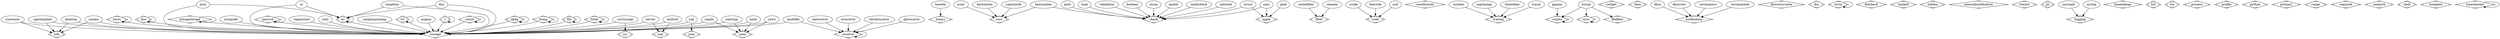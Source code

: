 strict digraph G {
	splines = true;
	storage [shape=Mdiamond];
	augeas -> storage;
	binary [shape=Mdiamond];
	base64 -> binary;
	resolver [shape=Mdiamond];
	blockresolver -> resolver;
	check [shape=Mdiamond];
	boolean -> check;
	storage [shape=Mdiamond];
	c -> storage;
	c [shape=Mdiamond];
	c -> c;
	filter [shape=Mdiamond];
	cachefilter -> filter;
	storage [shape=Mdiamond];
	camel -> storage;
	camel [shape=Mdiamond];
	camel -> camel;
	code [shape=Mdiamond];
	ccode -> code;
	conditionals [shape=Mdiamond];
	storage [shape=Mdiamond];
	constants -> storage;
	info [shape=Mdiamond];
	constants -> info;
	tracing [shape=Mdiamond];
	counter -> tracing;
	storage [shape=Mdiamond];
	cpptemplate -> storage;
	info [shape=Mdiamond];
	cpptemplate -> info;
	crypto [shape=Mdiamond];
	crypto -> crypto;
	storage [shape=Mdiamond];
	csvstorage -> storage;
	csv [shape=Mdiamond];
	csvstorage -> csv;
	curlget [shape=Mdiamond];
	date [shape=Mdiamond];
	notification [shape=Mdiamond];
	dbus -> notification;
	notification [shape=Mdiamond];
	dbusrecv -> notification;
	storage [shape=Mdiamond];
	desktop -> storage;
	info [shape=Mdiamond];
	desktop -> info;
	storage [shape=Mdiamond];
	dini -> storage;
	ini [shape=Mdiamond];
	dini -> ini;
	directoryvalue [shape=Mdiamond];
	doc [shape=Mdiamond];
	storage [shape=Mdiamond];
	dpkg -> storage;
	dpkg [shape=Mdiamond];
	dpkg -> dpkg;
	storage [shape=Mdiamond];
	dump -> storage;
	dump [shape=Mdiamond];
	dump -> dump;
	check [shape=Mdiamond];
	enum -> check;
	error [shape=Mdiamond];
	error -> error;
	sync [shape=Mdiamond];
	fcrypt -> sync;
	filefilter [shape=Mdiamond];
	fcrypt -> filefilter;
	crypto [shape=Mdiamond];
	fcrypt -> crypto;
	storage [shape=Mdiamond];
	file -> storage;
	file [shape=Mdiamond];
	file -> file;
	filecheck [shape=Mdiamond];
	storage [shape=Mdiamond];
	fstab -> storage;
	fstab [shape=Mdiamond];
	fstab -> fstab;
	resolver [shape=Mdiamond];
	gitresolver -> resolver;
	apply [shape=Mdiamond];
	glob -> apply;
	crypto [shape=Mdiamond];
	gpgme -> crypto;
	haskell [shape=Mdiamond];
	code [shape=Mdiamond];
	hexcode -> code;
	conv [shape=Mdiamond];
	hexnumber -> conv;
	check [shape=Mdiamond];
	hexnumber -> check;
	hidden [shape=Mdiamond];
	storage [shape=Mdiamond];
	hosts -> storage;
	hosts [shape=Mdiamond];
	hosts -> hosts;
	conv [shape=Mdiamond];
	iconv -> conv;
	storage [shape=Mdiamond];
	ini -> storage;
	ini [shape=Mdiamond];
	ini -> ini;
	internalnotification [shape=Mdiamond];
	check [shape=Mdiamond];
	ipaddr -> check;
	iterate [shape=Mdiamond];
	jni [shape=Mdiamond];
	logging [shape=Mdiamond];
	journald -> logging;
	conv [shape=Mdiamond];
	keytometa -> conv;
	storage [shape=Mdiamond];
	line -> storage;
	line [shape=Mdiamond];
	line -> line;
	lineendings [shape=Mdiamond];
	list [shape=Mdiamond];
	tracing [shape=Mdiamond];
	logchange -> tracing;
	lua [shape=Mdiamond];
	check [shape=Mdiamond];
	mathcheck -> check;
	storage [shape=Mdiamond];
	mini -> storage;
	ini [shape=Mdiamond];
	mini -> ini;
	storage [shape=Mdiamond];
	mmapstorage -> storage;
	mmapstorage [shape=Mdiamond];
	mmapstorage -> mmapstorage;
	storage [shape=Mdiamond];
	mozprefs -> storage;
	resolver [shape=Mdiamond];
	multifile -> resolver;
	storage [shape=Mdiamond];
	multifile -> storage;
	check [shape=Mdiamond];
	network -> check;
	storage [shape=Mdiamond];
	ni -> storage;
	ini [shape=Mdiamond];
	ni -> ini;
	resolver [shape=Mdiamond];
	noresolver -> resolver;
	code [shape=Mdiamond];
	null -> code;
	storage [shape=Mdiamond];
	passwd -> storage;
	passwd [shape=Mdiamond];
	passwd -> passwd;
	check [shape=Mdiamond];
	path -> check;
	process [shape=Mdiamond];
	profile [shape=Mdiamond];
	python [shape=Mdiamond];
	python2 [shape=Mdiamond];
	range [shape=Mdiamond];
	storage [shape=Mdiamond];
	regexstore -> storage;
	filter [shape=Mdiamond];
	rename -> filter;
	required [shape=Mdiamond];
	resolver [shape=Mdiamond];
	resolver -> resolver;
	storage [shape=Mdiamond];
	ruby -> storage;
	semlock [shape=Mdiamond];
	shell [shape=Mdiamond];
	storage [shape=Mdiamond];
	simpleini -> storage;
	ini [shape=Mdiamond];
	simpleini -> ini;
	storage [shape=Mdiamond];
	simplespeclang -> storage;
	check [shape=Mdiamond];
	spec -> check;
	apply [shape=Mdiamond];
	spec -> apply;
	apply [shape=Mdiamond];
	struct -> apply;
	check [shape=Mdiamond];
	struct -> check;
	sync [shape=Mdiamond];
	sync -> sync;
	logging [shape=Mdiamond];
	syslog -> logging;
	storage [shape=Mdiamond];
	tcl -> storage;
	tcl [shape=Mdiamond];
	tcl -> tcl;
	template [shape=Mdiamond];
	tracing [shape=Mdiamond];
	timeofday -> tracing;
	tracing [shape=Mdiamond];
	tracer -> tracing;
	check [shape=Mdiamond];
	type -> check;
	typechecker [shape=Mdiamond];
	typechecker -> typechecker;
	storage [shape=Mdiamond];
	uname -> storage;
	info [shape=Mdiamond];
	uname -> info;
	check [shape=Mdiamond];
	validation -> check;
	resolver [shape=Mdiamond];
	wresolver -> resolver;
	storage [shape=Mdiamond];
	xerces -> storage;
	xml [shape=Mdiamond];
	xerces -> xml;
	storage [shape=Mdiamond];
	xmltool -> storage;
	xml [shape=Mdiamond];
	xmltool -> xml;
	storage [shape=Mdiamond];
	yajl -> storage;
	json [shape=Mdiamond];
	yajl -> json;
	storage [shape=Mdiamond];
	yambi -> storage;
	yaml [shape=Mdiamond];
	yambi -> yaml;
	storage [shape=Mdiamond];
	yamlcpp -> storage;
	yaml [shape=Mdiamond];
	yamlcpp -> yaml;
	conv [shape=Mdiamond];
	yamlsmith -> conv;
	storage [shape=Mdiamond];
	yanlr -> storage;
	yaml [shape=Mdiamond];
	yanlr -> yaml;
	storage [shape=Mdiamond];
	yawn -> storage;
	yaml [shape=Mdiamond];
	yawn -> yaml;
	notification [shape=Mdiamond];
	zeromqrecv -> notification;
	notification [shape=Mdiamond];
	zeromqsend -> notification;
}

